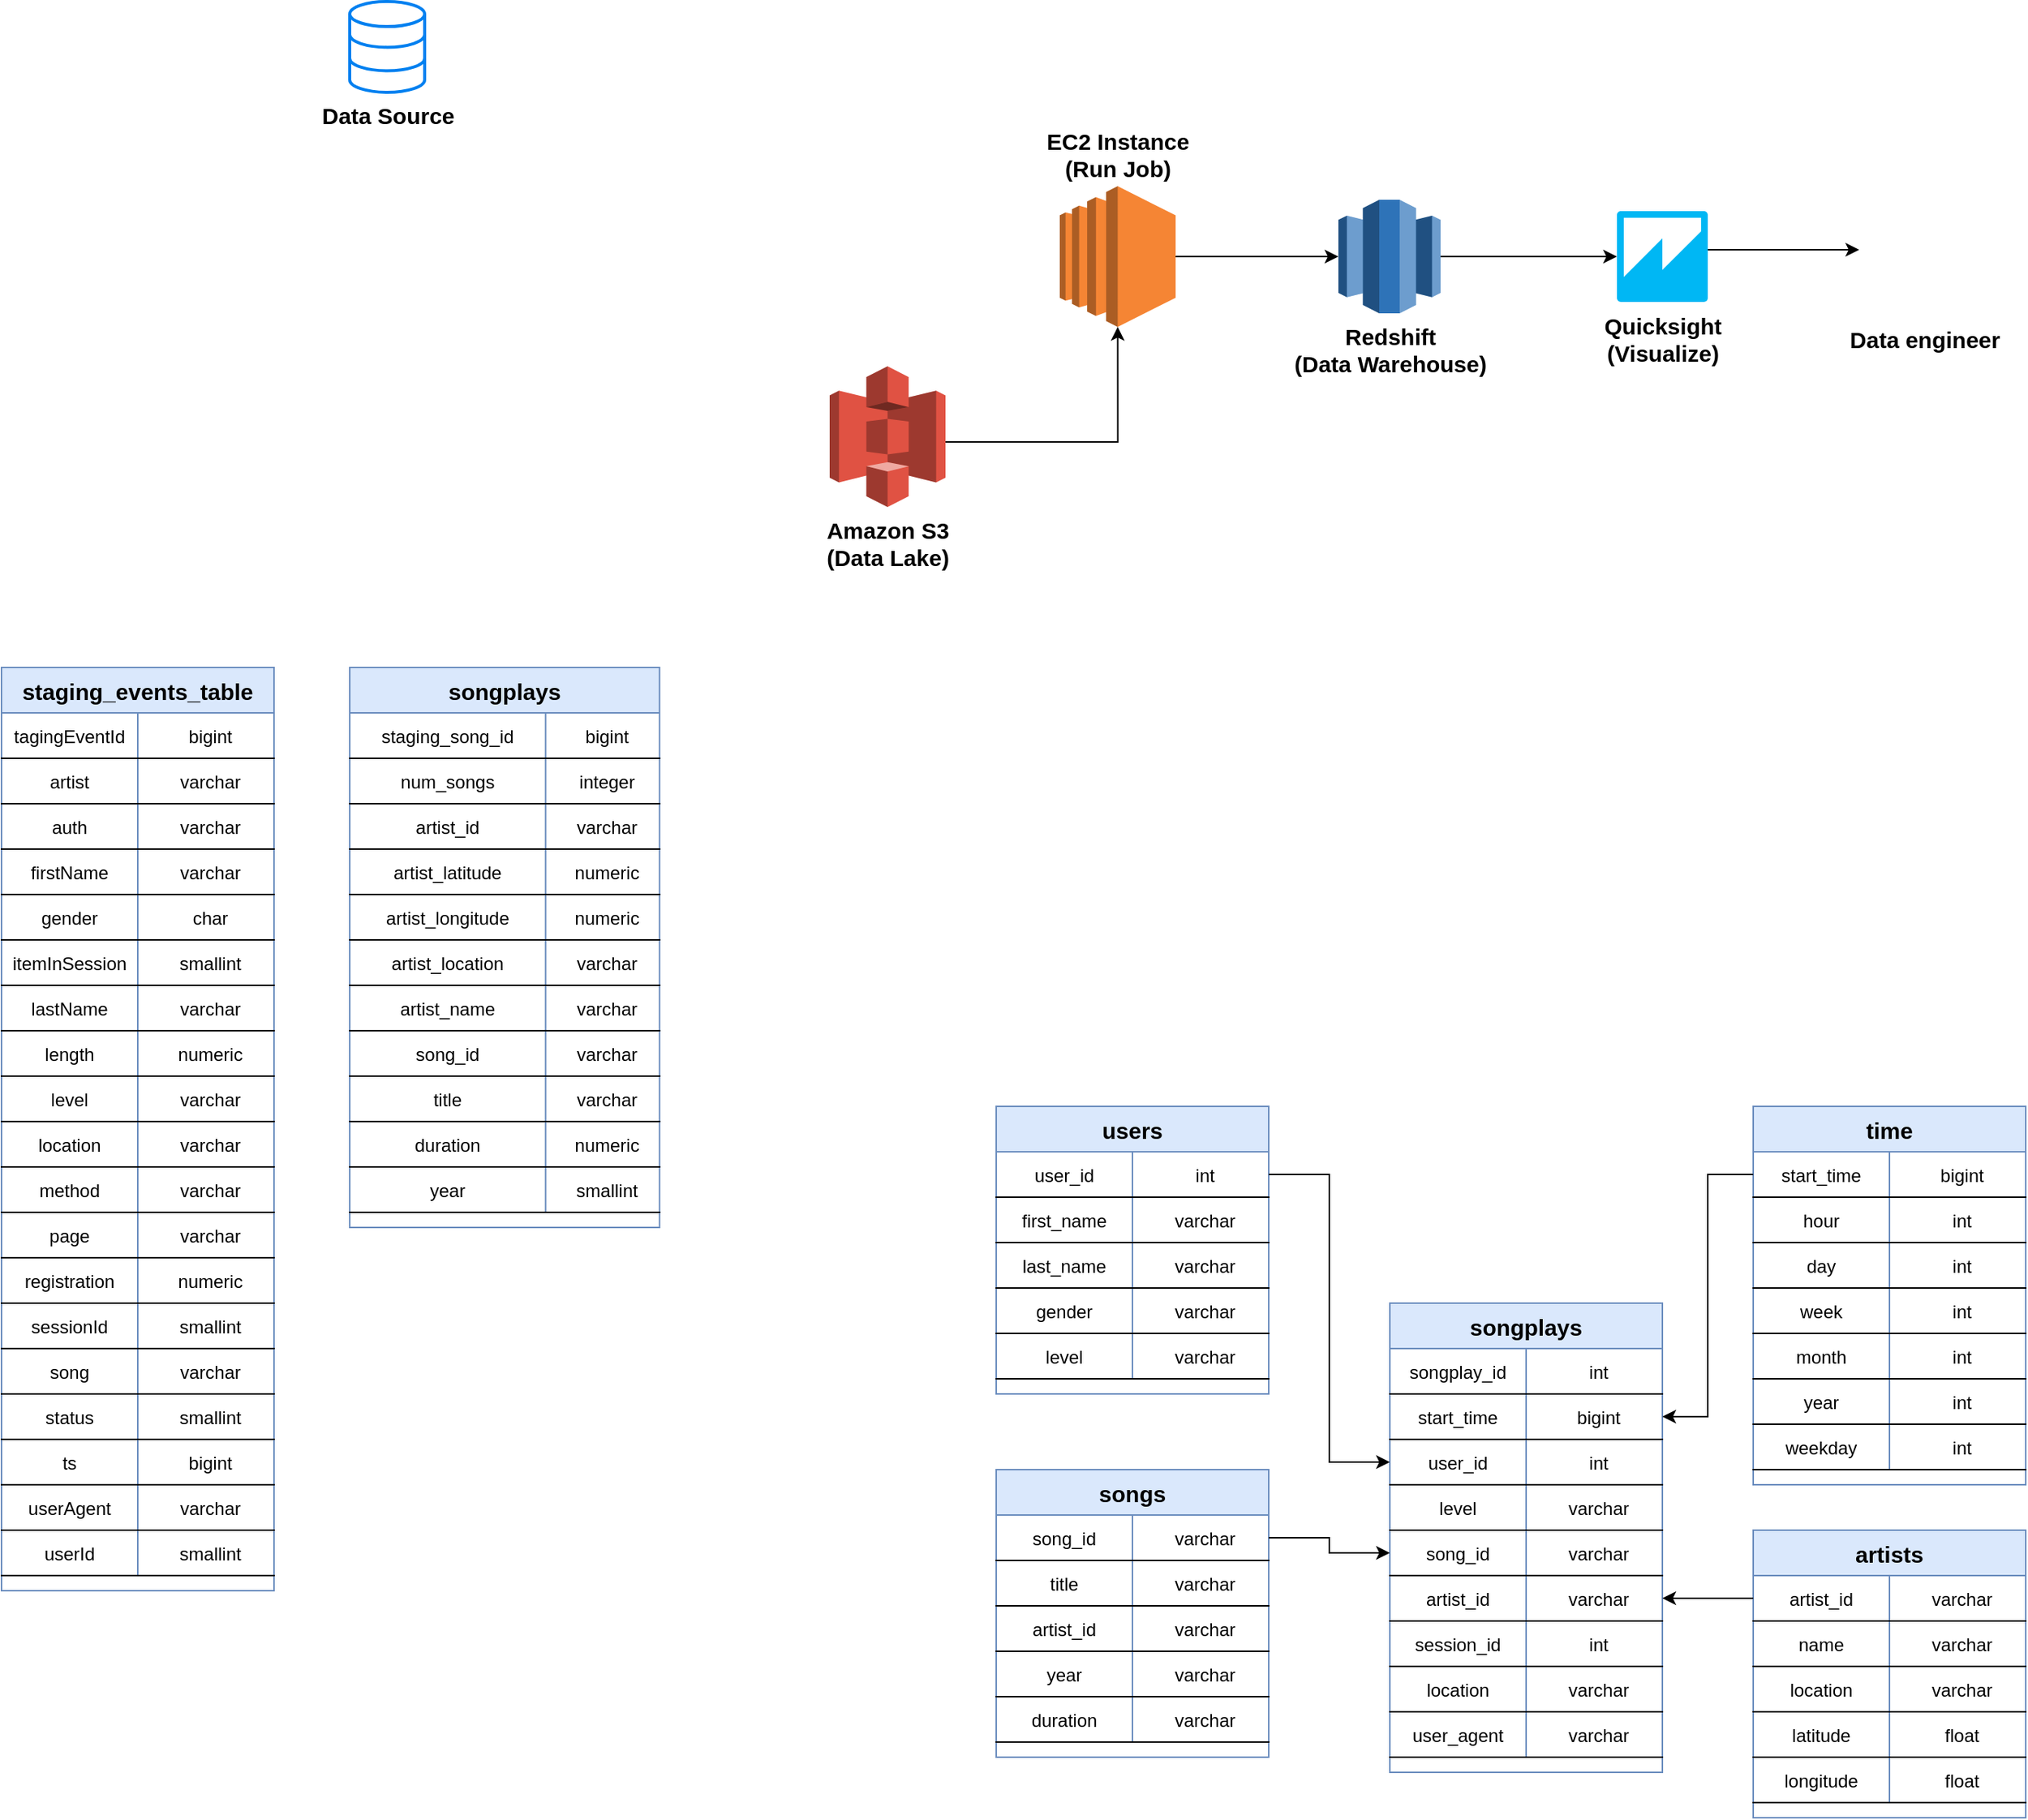 <mxfile version="14.9.6" type="github">
  <diagram id="uVAwzypqDCrce5hk9RU_" name="Page-1">
    <mxGraphModel dx="1695" dy="492" grid="0" gridSize="10" guides="1" tooltips="1" connect="1" arrows="1" fold="1" page="1" pageScale="1" pageWidth="827" pageHeight="1169" math="0" shadow="0">
      <root>
        <mxCell id="0" />
        <mxCell id="1" parent="0" />
        <mxCell id="9dCSC-uNkoXfZWFiJuiw-2" style="edgeStyle=orthogonalEdgeStyle;rounded=0;orthogonalLoop=1;jettySize=auto;html=1;entryX=0;entryY=0.5;entryDx=0;entryDy=0;entryPerimeter=0;" parent="1" source="CanO7BQFnEnzJzBoHXkz-2" target="9dCSC-uNkoXfZWFiJuiw-1" edge="1">
          <mxGeometry relative="1" as="geometry">
            <Array as="points">
              <mxPoint x="507" y="229" />
              <mxPoint x="507" y="229" />
            </Array>
          </mxGeometry>
        </mxCell>
        <mxCell id="CanO7BQFnEnzJzBoHXkz-2" value="&lt;font style=&quot;font-size: 15px&quot;&gt;&lt;b&gt;Redshift&lt;br&gt;(Data Warehouse)&lt;br&gt;&lt;/b&gt;&lt;/font&gt;" style="outlineConnect=0;dashed=0;verticalLabelPosition=bottom;verticalAlign=top;align=center;html=1;shape=mxgraph.aws3.redshift;fillColor=#2E73B8;gradientColor=none;" parent="1" vertex="1">
          <mxGeometry x="373" y="191" width="67.5" height="75" as="geometry" />
        </mxCell>
        <mxCell id="CanO7BQFnEnzJzBoHXkz-6" value="&lt;b&gt;&lt;font style=&quot;font-size: 15px&quot;&gt;Data Source&lt;/font&gt;&lt;/b&gt;" style="html=1;verticalLabelPosition=bottom;align=center;labelBackgroundColor=#ffffff;verticalAlign=top;strokeWidth=2;strokeColor=#0080F0;shadow=0;dashed=0;shape=mxgraph.ios7.icons.data;" parent="1" vertex="1">
          <mxGeometry x="-280" y="60" width="49.48" height="60" as="geometry" />
        </mxCell>
        <mxCell id="9dCSC-uNkoXfZWFiJuiw-18" style="edgeStyle=orthogonalEdgeStyle;rounded=0;orthogonalLoop=1;jettySize=auto;html=1;fontSize=15;" parent="1" source="9dCSC-uNkoXfZWFiJuiw-1" target="9dCSC-uNkoXfZWFiJuiw-17" edge="1">
          <mxGeometry relative="1" as="geometry">
            <Array as="points">
              <mxPoint x="647" y="224" />
              <mxPoint x="647" y="224" />
            </Array>
          </mxGeometry>
        </mxCell>
        <mxCell id="9dCSC-uNkoXfZWFiJuiw-1" value="&lt;font style=&quot;font-size: 15px&quot;&gt;&lt;b&gt;Quicksight&lt;br&gt;(Visualize)&lt;br&gt;&lt;/b&gt;&lt;/font&gt;" style="outlineConnect=0;dashed=0;verticalLabelPosition=bottom;verticalAlign=top;align=center;html=1;shape=mxgraph.aws3.quicksight;fillColor=#00B7F4;gradientColor=none;" parent="1" vertex="1">
          <mxGeometry x="557" y="198.5" width="60" height="60" as="geometry" />
        </mxCell>
        <mxCell id="9dCSC-uNkoXfZWFiJuiw-7" style="edgeStyle=orthogonalEdgeStyle;rounded=0;orthogonalLoop=1;jettySize=auto;html=1;entryX=0.5;entryY=1;entryDx=0;entryDy=0;entryPerimeter=0;" parent="1" source="9dCSC-uNkoXfZWFiJuiw-12" target="rAhyxBCZqAjMVrJrdg08-1" edge="1">
          <mxGeometry relative="1" as="geometry">
            <mxPoint x="147" y="351" as="sourcePoint" />
            <Array as="points">
              <mxPoint x="227" y="351" />
            </Array>
            <mxPoint x="226" y="267.5" as="targetPoint" />
          </mxGeometry>
        </mxCell>
        <mxCell id="9dCSC-uNkoXfZWFiJuiw-12" value="&lt;font style=&quot;font-size: 15px&quot;&gt;&lt;b&gt;Amazon S3&lt;br&gt;(Data Lake)&lt;br&gt;&lt;/b&gt;&lt;/font&gt;" style="outlineConnect=0;dashed=0;verticalLabelPosition=bottom;verticalAlign=top;align=center;html=1;shape=mxgraph.aws3.s3;fillColor=#E05243;gradientColor=none;" parent="1" vertex="1">
          <mxGeometry x="37" y="301" width="76.5" height="93" as="geometry" />
        </mxCell>
        <mxCell id="9dCSC-uNkoXfZWFiJuiw-17" value="Data engineer" style="shape=image;html=1;verticalAlign=top;verticalLabelPosition=bottom;labelBackgroundColor=#ffffff;imageAspect=0;aspect=fixed;image=https://cdn2.iconfinder.com/data/icons/essential-web-1-1/50/group-customers-team-contacts-family-128.png;fontSize=15;fontStyle=1" parent="1" vertex="1">
          <mxGeometry x="717" y="181" width="86.5" height="86.5" as="geometry" />
        </mxCell>
        <mxCell id="6aO2fSTvK_ncb3qxgh-z-35" value="users" style="shape=table;startSize=30;container=1;collapsible=1;childLayout=tableLayout;fixedRows=1;rowLines=0;fontStyle=1;align=center;resizeLast=1;fontSize=15;fillColor=#dae8fc;strokeColor=#6c8ebf;" parent="1" vertex="1">
          <mxGeometry x="147" y="790" width="180" height="190" as="geometry">
            <mxRectangle x="330" y="460" width="70" height="30" as="alternateBounds" />
          </mxGeometry>
        </mxCell>
        <mxCell id="6aO2fSTvK_ncb3qxgh-z-57" style="shape=partialRectangle;collapsible=0;dropTarget=0;pointerEvents=0;fillColor=none;top=0;left=0;bottom=1;right=0;points=[[0,0.5],[1,0.5]];portConstraint=eastwest;" parent="6aO2fSTvK_ncb3qxgh-z-35" vertex="1">
          <mxGeometry y="30" width="180" height="30" as="geometry" />
        </mxCell>
        <mxCell id="6aO2fSTvK_ncb3qxgh-z-58" value="user_id" style="shape=partialRectangle;connectable=0;fillColor=none;top=0;left=0;bottom=0;right=0;fontStyle=0;overflow=hidden;" parent="6aO2fSTvK_ncb3qxgh-z-57" vertex="1">
          <mxGeometry width="90" height="30" as="geometry" />
        </mxCell>
        <mxCell id="6aO2fSTvK_ncb3qxgh-z-59" value="int" style="shape=partialRectangle;connectable=0;fillColor=none;top=0;left=0;bottom=0;right=0;align=center;spacingLeft=6;fontStyle=0;overflow=hidden;" parent="6aO2fSTvK_ncb3qxgh-z-57" vertex="1">
          <mxGeometry x="90" width="90" height="30" as="geometry" />
        </mxCell>
        <mxCell id="6aO2fSTvK_ncb3qxgh-z-54" style="shape=partialRectangle;collapsible=0;dropTarget=0;pointerEvents=0;fillColor=none;top=0;left=0;bottom=1;right=0;points=[[0,0.5],[1,0.5]];portConstraint=eastwest;" parent="6aO2fSTvK_ncb3qxgh-z-35" vertex="1">
          <mxGeometry y="60" width="180" height="30" as="geometry" />
        </mxCell>
        <mxCell id="6aO2fSTvK_ncb3qxgh-z-55" value="first_name" style="shape=partialRectangle;connectable=0;fillColor=none;top=0;left=0;bottom=0;right=0;fontStyle=0;overflow=hidden;" parent="6aO2fSTvK_ncb3qxgh-z-54" vertex="1">
          <mxGeometry width="90" height="30" as="geometry" />
        </mxCell>
        <mxCell id="6aO2fSTvK_ncb3qxgh-z-56" value="varchar" style="shape=partialRectangle;connectable=0;fillColor=none;top=0;left=0;bottom=0;right=0;align=center;spacingLeft=6;fontStyle=0;overflow=hidden;" parent="6aO2fSTvK_ncb3qxgh-z-54" vertex="1">
          <mxGeometry x="90" width="90" height="30" as="geometry" />
        </mxCell>
        <mxCell id="6aO2fSTvK_ncb3qxgh-z-51" style="shape=partialRectangle;collapsible=0;dropTarget=0;pointerEvents=0;fillColor=none;top=0;left=0;bottom=1;right=0;points=[[0,0.5],[1,0.5]];portConstraint=eastwest;" parent="6aO2fSTvK_ncb3qxgh-z-35" vertex="1">
          <mxGeometry y="90" width="180" height="30" as="geometry" />
        </mxCell>
        <mxCell id="6aO2fSTvK_ncb3qxgh-z-52" value="last_name" style="shape=partialRectangle;connectable=0;fillColor=none;top=0;left=0;bottom=0;right=0;fontStyle=0;overflow=hidden;" parent="6aO2fSTvK_ncb3qxgh-z-51" vertex="1">
          <mxGeometry width="90" height="30" as="geometry" />
        </mxCell>
        <mxCell id="6aO2fSTvK_ncb3qxgh-z-53" value="varchar" style="shape=partialRectangle;connectable=0;fillColor=none;top=0;left=0;bottom=0;right=0;align=center;spacingLeft=6;fontStyle=0;overflow=hidden;" parent="6aO2fSTvK_ncb3qxgh-z-51" vertex="1">
          <mxGeometry x="90" width="90" height="30" as="geometry" />
        </mxCell>
        <mxCell id="6aO2fSTvK_ncb3qxgh-z-48" style="shape=partialRectangle;collapsible=0;dropTarget=0;pointerEvents=0;fillColor=none;top=0;left=0;bottom=1;right=0;points=[[0,0.5],[1,0.5]];portConstraint=eastwest;" parent="6aO2fSTvK_ncb3qxgh-z-35" vertex="1">
          <mxGeometry y="120" width="180" height="30" as="geometry" />
        </mxCell>
        <mxCell id="6aO2fSTvK_ncb3qxgh-z-49" value="gender" style="shape=partialRectangle;connectable=0;fillColor=none;top=0;left=0;bottom=0;right=0;fontStyle=0;overflow=hidden;" parent="6aO2fSTvK_ncb3qxgh-z-48" vertex="1">
          <mxGeometry width="90" height="30" as="geometry" />
        </mxCell>
        <mxCell id="6aO2fSTvK_ncb3qxgh-z-50" value="varchar" style="shape=partialRectangle;connectable=0;fillColor=none;top=0;left=0;bottom=0;right=0;align=center;spacingLeft=6;fontStyle=0;overflow=hidden;" parent="6aO2fSTvK_ncb3qxgh-z-48" vertex="1">
          <mxGeometry x="90" width="90" height="30" as="geometry" />
        </mxCell>
        <mxCell id="6aO2fSTvK_ncb3qxgh-z-36" value="" style="shape=partialRectangle;collapsible=0;dropTarget=0;pointerEvents=0;fillColor=none;top=0;left=0;bottom=1;right=0;points=[[0,0.5],[1,0.5]];portConstraint=eastwest;" parent="6aO2fSTvK_ncb3qxgh-z-35" vertex="1">
          <mxGeometry y="150" width="180" height="30" as="geometry" />
        </mxCell>
        <mxCell id="6aO2fSTvK_ncb3qxgh-z-37" value="level" style="shape=partialRectangle;connectable=0;fillColor=none;top=0;left=0;bottom=0;right=0;fontStyle=0;overflow=hidden;" parent="6aO2fSTvK_ncb3qxgh-z-36" vertex="1">
          <mxGeometry width="90" height="30" as="geometry" />
        </mxCell>
        <mxCell id="6aO2fSTvK_ncb3qxgh-z-38" value="varchar" style="shape=partialRectangle;connectable=0;fillColor=none;top=0;left=0;bottom=0;right=0;align=center;spacingLeft=6;fontStyle=0;overflow=hidden;" parent="6aO2fSTvK_ncb3qxgh-z-36" vertex="1">
          <mxGeometry x="90" width="90" height="30" as="geometry" />
        </mxCell>
        <mxCell id="6aO2fSTvK_ncb3qxgh-z-60" value="songs" style="shape=table;startSize=30;container=1;collapsible=1;childLayout=tableLayout;fixedRows=1;rowLines=0;fontStyle=1;align=center;resizeLast=1;fontSize=15;fillColor=#dae8fc;strokeColor=#6c8ebf;" parent="1" vertex="1">
          <mxGeometry x="147" y="1030" width="180" height="190" as="geometry">
            <mxRectangle x="330" y="460" width="70" height="30" as="alternateBounds" />
          </mxGeometry>
        </mxCell>
        <mxCell id="6aO2fSTvK_ncb3qxgh-z-61" style="shape=partialRectangle;collapsible=0;dropTarget=0;pointerEvents=0;fillColor=none;top=0;left=0;bottom=1;right=0;points=[[0,0.5],[1,0.5]];portConstraint=eastwest;" parent="6aO2fSTvK_ncb3qxgh-z-60" vertex="1">
          <mxGeometry y="30" width="180" height="30" as="geometry" />
        </mxCell>
        <mxCell id="6aO2fSTvK_ncb3qxgh-z-62" value="song_id" style="shape=partialRectangle;connectable=0;fillColor=none;top=0;left=0;bottom=0;right=0;fontStyle=0;overflow=hidden;" parent="6aO2fSTvK_ncb3qxgh-z-61" vertex="1">
          <mxGeometry width="90" height="30" as="geometry" />
        </mxCell>
        <mxCell id="6aO2fSTvK_ncb3qxgh-z-63" value="varchar" style="shape=partialRectangle;connectable=0;fillColor=none;top=0;left=0;bottom=0;right=0;align=center;spacingLeft=6;fontStyle=0;overflow=hidden;" parent="6aO2fSTvK_ncb3qxgh-z-61" vertex="1">
          <mxGeometry x="90" width="90" height="30" as="geometry" />
        </mxCell>
        <mxCell id="6aO2fSTvK_ncb3qxgh-z-64" style="shape=partialRectangle;collapsible=0;dropTarget=0;pointerEvents=0;fillColor=none;top=0;left=0;bottom=1;right=0;points=[[0,0.5],[1,0.5]];portConstraint=eastwest;" parent="6aO2fSTvK_ncb3qxgh-z-60" vertex="1">
          <mxGeometry y="60" width="180" height="30" as="geometry" />
        </mxCell>
        <mxCell id="6aO2fSTvK_ncb3qxgh-z-65" value="title" style="shape=partialRectangle;connectable=0;fillColor=none;top=0;left=0;bottom=0;right=0;fontStyle=0;overflow=hidden;" parent="6aO2fSTvK_ncb3qxgh-z-64" vertex="1">
          <mxGeometry width="90" height="30" as="geometry" />
        </mxCell>
        <mxCell id="6aO2fSTvK_ncb3qxgh-z-66" value="varchar" style="shape=partialRectangle;connectable=0;fillColor=none;top=0;left=0;bottom=0;right=0;align=center;spacingLeft=6;fontStyle=0;overflow=hidden;" parent="6aO2fSTvK_ncb3qxgh-z-64" vertex="1">
          <mxGeometry x="90" width="90" height="30" as="geometry" />
        </mxCell>
        <mxCell id="6aO2fSTvK_ncb3qxgh-z-67" style="shape=partialRectangle;collapsible=0;dropTarget=0;pointerEvents=0;fillColor=none;top=0;left=0;bottom=1;right=0;points=[[0,0.5],[1,0.5]];portConstraint=eastwest;" parent="6aO2fSTvK_ncb3qxgh-z-60" vertex="1">
          <mxGeometry y="90" width="180" height="30" as="geometry" />
        </mxCell>
        <mxCell id="6aO2fSTvK_ncb3qxgh-z-68" value="artist_id" style="shape=partialRectangle;connectable=0;fillColor=none;top=0;left=0;bottom=0;right=0;fontStyle=0;overflow=hidden;" parent="6aO2fSTvK_ncb3qxgh-z-67" vertex="1">
          <mxGeometry width="90" height="30" as="geometry" />
        </mxCell>
        <mxCell id="6aO2fSTvK_ncb3qxgh-z-69" value="varchar" style="shape=partialRectangle;connectable=0;fillColor=none;top=0;left=0;bottom=0;right=0;align=center;spacingLeft=6;fontStyle=0;overflow=hidden;" parent="6aO2fSTvK_ncb3qxgh-z-67" vertex="1">
          <mxGeometry x="90" width="90" height="30" as="geometry" />
        </mxCell>
        <mxCell id="6aO2fSTvK_ncb3qxgh-z-70" style="shape=partialRectangle;collapsible=0;dropTarget=0;pointerEvents=0;fillColor=none;top=0;left=0;bottom=1;right=0;points=[[0,0.5],[1,0.5]];portConstraint=eastwest;" parent="6aO2fSTvK_ncb3qxgh-z-60" vertex="1">
          <mxGeometry y="120" width="180" height="30" as="geometry" />
        </mxCell>
        <mxCell id="6aO2fSTvK_ncb3qxgh-z-71" value="year" style="shape=partialRectangle;connectable=0;fillColor=none;top=0;left=0;bottom=0;right=0;fontStyle=0;overflow=hidden;" parent="6aO2fSTvK_ncb3qxgh-z-70" vertex="1">
          <mxGeometry width="90" height="30" as="geometry" />
        </mxCell>
        <mxCell id="6aO2fSTvK_ncb3qxgh-z-72" value="varchar" style="shape=partialRectangle;connectable=0;fillColor=none;top=0;left=0;bottom=0;right=0;align=center;spacingLeft=6;fontStyle=0;overflow=hidden;" parent="6aO2fSTvK_ncb3qxgh-z-70" vertex="1">
          <mxGeometry x="90" width="90" height="30" as="geometry" />
        </mxCell>
        <mxCell id="6aO2fSTvK_ncb3qxgh-z-73" value="" style="shape=partialRectangle;collapsible=0;dropTarget=0;pointerEvents=0;fillColor=none;top=0;left=0;bottom=1;right=0;points=[[0,0.5],[1,0.5]];portConstraint=eastwest;" parent="6aO2fSTvK_ncb3qxgh-z-60" vertex="1">
          <mxGeometry y="150" width="180" height="30" as="geometry" />
        </mxCell>
        <mxCell id="6aO2fSTvK_ncb3qxgh-z-74" value="duration" style="shape=partialRectangle;connectable=0;fillColor=none;top=0;left=0;bottom=0;right=0;fontStyle=0;overflow=hidden;" parent="6aO2fSTvK_ncb3qxgh-z-73" vertex="1">
          <mxGeometry width="90" height="30" as="geometry" />
        </mxCell>
        <mxCell id="6aO2fSTvK_ncb3qxgh-z-75" value="varchar" style="shape=partialRectangle;connectable=0;fillColor=none;top=0;left=0;bottom=0;right=0;align=center;spacingLeft=6;fontStyle=0;overflow=hidden;" parent="6aO2fSTvK_ncb3qxgh-z-73" vertex="1">
          <mxGeometry x="90" width="90" height="30" as="geometry" />
        </mxCell>
        <mxCell id="6aO2fSTvK_ncb3qxgh-z-76" value="time" style="shape=table;startSize=30;container=1;collapsible=1;childLayout=tableLayout;fixedRows=1;rowLines=0;fontStyle=1;align=center;resizeLast=1;fontSize=15;fillColor=#dae8fc;strokeColor=#6c8ebf;" parent="1" vertex="1">
          <mxGeometry x="647" y="790" width="180" height="250" as="geometry">
            <mxRectangle x="330" y="460" width="70" height="30" as="alternateBounds" />
          </mxGeometry>
        </mxCell>
        <mxCell id="6aO2fSTvK_ncb3qxgh-z-77" style="shape=partialRectangle;collapsible=0;dropTarget=0;pointerEvents=0;fillColor=none;top=0;left=0;bottom=1;right=0;points=[[0,0.5],[1,0.5]];portConstraint=eastwest;" parent="6aO2fSTvK_ncb3qxgh-z-76" vertex="1">
          <mxGeometry y="30" width="180" height="30" as="geometry" />
        </mxCell>
        <mxCell id="6aO2fSTvK_ncb3qxgh-z-78" value="start_time" style="shape=partialRectangle;connectable=0;fillColor=none;top=0;left=0;bottom=0;right=0;fontStyle=0;overflow=hidden;" parent="6aO2fSTvK_ncb3qxgh-z-77" vertex="1">
          <mxGeometry width="90" height="30" as="geometry" />
        </mxCell>
        <mxCell id="6aO2fSTvK_ncb3qxgh-z-79" value="bigint" style="shape=partialRectangle;connectable=0;fillColor=none;top=0;left=0;bottom=0;right=0;align=center;spacingLeft=6;fontStyle=0;overflow=hidden;" parent="6aO2fSTvK_ncb3qxgh-z-77" vertex="1">
          <mxGeometry x="90" width="90" height="30" as="geometry" />
        </mxCell>
        <mxCell id="6aO2fSTvK_ncb3qxgh-z-80" style="shape=partialRectangle;collapsible=0;dropTarget=0;pointerEvents=0;fillColor=none;top=0;left=0;bottom=1;right=0;points=[[0,0.5],[1,0.5]];portConstraint=eastwest;" parent="6aO2fSTvK_ncb3qxgh-z-76" vertex="1">
          <mxGeometry y="60" width="180" height="30" as="geometry" />
        </mxCell>
        <mxCell id="6aO2fSTvK_ncb3qxgh-z-81" value="hour" style="shape=partialRectangle;connectable=0;fillColor=none;top=0;left=0;bottom=0;right=0;fontStyle=0;overflow=hidden;" parent="6aO2fSTvK_ncb3qxgh-z-80" vertex="1">
          <mxGeometry width="90" height="30" as="geometry" />
        </mxCell>
        <mxCell id="6aO2fSTvK_ncb3qxgh-z-82" value="int" style="shape=partialRectangle;connectable=0;fillColor=none;top=0;left=0;bottom=0;right=0;align=center;spacingLeft=6;fontStyle=0;overflow=hidden;" parent="6aO2fSTvK_ncb3qxgh-z-80" vertex="1">
          <mxGeometry x="90" width="90" height="30" as="geometry" />
        </mxCell>
        <mxCell id="6aO2fSTvK_ncb3qxgh-z-83" style="shape=partialRectangle;collapsible=0;dropTarget=0;pointerEvents=0;fillColor=none;top=0;left=0;bottom=1;right=0;points=[[0,0.5],[1,0.5]];portConstraint=eastwest;" parent="6aO2fSTvK_ncb3qxgh-z-76" vertex="1">
          <mxGeometry y="90" width="180" height="30" as="geometry" />
        </mxCell>
        <mxCell id="6aO2fSTvK_ncb3qxgh-z-84" value="day" style="shape=partialRectangle;connectable=0;fillColor=none;top=0;left=0;bottom=0;right=0;fontStyle=0;overflow=hidden;" parent="6aO2fSTvK_ncb3qxgh-z-83" vertex="1">
          <mxGeometry width="90" height="30" as="geometry" />
        </mxCell>
        <mxCell id="6aO2fSTvK_ncb3qxgh-z-85" value="int" style="shape=partialRectangle;connectable=0;fillColor=none;top=0;left=0;bottom=0;right=0;align=center;spacingLeft=6;fontStyle=0;overflow=hidden;" parent="6aO2fSTvK_ncb3qxgh-z-83" vertex="1">
          <mxGeometry x="90" width="90" height="30" as="geometry" />
        </mxCell>
        <mxCell id="6aO2fSTvK_ncb3qxgh-z-86" style="shape=partialRectangle;collapsible=0;dropTarget=0;pointerEvents=0;fillColor=none;top=0;left=0;bottom=1;right=0;points=[[0,0.5],[1,0.5]];portConstraint=eastwest;" parent="6aO2fSTvK_ncb3qxgh-z-76" vertex="1">
          <mxGeometry y="120" width="180" height="30" as="geometry" />
        </mxCell>
        <mxCell id="6aO2fSTvK_ncb3qxgh-z-87" value="week" style="shape=partialRectangle;connectable=0;fillColor=none;top=0;left=0;bottom=0;right=0;fontStyle=0;overflow=hidden;" parent="6aO2fSTvK_ncb3qxgh-z-86" vertex="1">
          <mxGeometry width="90" height="30" as="geometry" />
        </mxCell>
        <mxCell id="6aO2fSTvK_ncb3qxgh-z-88" value="int" style="shape=partialRectangle;connectable=0;fillColor=none;top=0;left=0;bottom=0;right=0;align=center;spacingLeft=6;fontStyle=0;overflow=hidden;" parent="6aO2fSTvK_ncb3qxgh-z-86" vertex="1">
          <mxGeometry x="90" width="90" height="30" as="geometry" />
        </mxCell>
        <mxCell id="6aO2fSTvK_ncb3qxgh-z-89" value="" style="shape=partialRectangle;collapsible=0;dropTarget=0;pointerEvents=0;fillColor=none;top=0;left=0;bottom=1;right=0;points=[[0,0.5],[1,0.5]];portConstraint=eastwest;" parent="6aO2fSTvK_ncb3qxgh-z-76" vertex="1">
          <mxGeometry y="150" width="180" height="30" as="geometry" />
        </mxCell>
        <mxCell id="6aO2fSTvK_ncb3qxgh-z-90" value="month" style="shape=partialRectangle;connectable=0;fillColor=none;top=0;left=0;bottom=0;right=0;fontStyle=0;overflow=hidden;" parent="6aO2fSTvK_ncb3qxgh-z-89" vertex="1">
          <mxGeometry width="90" height="30" as="geometry" />
        </mxCell>
        <mxCell id="6aO2fSTvK_ncb3qxgh-z-91" value="int" style="shape=partialRectangle;connectable=0;fillColor=none;top=0;left=0;bottom=0;right=0;align=center;spacingLeft=6;fontStyle=0;overflow=hidden;" parent="6aO2fSTvK_ncb3qxgh-z-89" vertex="1">
          <mxGeometry x="90" width="90" height="30" as="geometry" />
        </mxCell>
        <mxCell id="6aO2fSTvK_ncb3qxgh-z-92" style="shape=partialRectangle;collapsible=0;dropTarget=0;pointerEvents=0;fillColor=none;top=0;left=0;bottom=1;right=0;points=[[0,0.5],[1,0.5]];portConstraint=eastwest;" parent="6aO2fSTvK_ncb3qxgh-z-76" vertex="1">
          <mxGeometry y="180" width="180" height="30" as="geometry" />
        </mxCell>
        <mxCell id="6aO2fSTvK_ncb3qxgh-z-93" value="year" style="shape=partialRectangle;connectable=0;fillColor=none;top=0;left=0;bottom=0;right=0;fontStyle=0;overflow=hidden;" parent="6aO2fSTvK_ncb3qxgh-z-92" vertex="1">
          <mxGeometry width="90" height="30" as="geometry" />
        </mxCell>
        <mxCell id="6aO2fSTvK_ncb3qxgh-z-94" value="int" style="shape=partialRectangle;connectable=0;fillColor=none;top=0;left=0;bottom=0;right=0;align=center;spacingLeft=6;fontStyle=0;overflow=hidden;" parent="6aO2fSTvK_ncb3qxgh-z-92" vertex="1">
          <mxGeometry x="90" width="90" height="30" as="geometry" />
        </mxCell>
        <mxCell id="6aO2fSTvK_ncb3qxgh-z-95" style="shape=partialRectangle;collapsible=0;dropTarget=0;pointerEvents=0;fillColor=none;top=0;left=0;bottom=1;right=0;points=[[0,0.5],[1,0.5]];portConstraint=eastwest;" parent="6aO2fSTvK_ncb3qxgh-z-76" vertex="1">
          <mxGeometry y="210" width="180" height="30" as="geometry" />
        </mxCell>
        <mxCell id="6aO2fSTvK_ncb3qxgh-z-96" value="weekday" style="shape=partialRectangle;connectable=0;fillColor=none;top=0;left=0;bottom=0;right=0;fontStyle=0;overflow=hidden;" parent="6aO2fSTvK_ncb3qxgh-z-95" vertex="1">
          <mxGeometry width="90" height="30" as="geometry" />
        </mxCell>
        <mxCell id="6aO2fSTvK_ncb3qxgh-z-97" value="int" style="shape=partialRectangle;connectable=0;fillColor=none;top=0;left=0;bottom=0;right=0;align=center;spacingLeft=6;fontStyle=0;overflow=hidden;" parent="6aO2fSTvK_ncb3qxgh-z-95" vertex="1">
          <mxGeometry x="90" width="90" height="30" as="geometry" />
        </mxCell>
        <mxCell id="6aO2fSTvK_ncb3qxgh-z-98" value="artists" style="shape=table;startSize=30;container=1;collapsible=1;childLayout=tableLayout;fixedRows=1;rowLines=0;fontStyle=1;align=center;resizeLast=1;fontSize=15;fillColor=#dae8fc;strokeColor=#6c8ebf;" parent="1" vertex="1">
          <mxGeometry x="647" y="1070" width="180" height="190" as="geometry">
            <mxRectangle x="330" y="460" width="70" height="30" as="alternateBounds" />
          </mxGeometry>
        </mxCell>
        <mxCell id="6aO2fSTvK_ncb3qxgh-z-99" style="shape=partialRectangle;collapsible=0;dropTarget=0;pointerEvents=0;fillColor=none;top=0;left=0;bottom=1;right=0;points=[[0,0.5],[1,0.5]];portConstraint=eastwest;" parent="6aO2fSTvK_ncb3qxgh-z-98" vertex="1">
          <mxGeometry y="30" width="180" height="30" as="geometry" />
        </mxCell>
        <mxCell id="6aO2fSTvK_ncb3qxgh-z-100" value="artist_id" style="shape=partialRectangle;connectable=0;fillColor=none;top=0;left=0;bottom=0;right=0;fontStyle=0;overflow=hidden;" parent="6aO2fSTvK_ncb3qxgh-z-99" vertex="1">
          <mxGeometry width="90" height="30" as="geometry" />
        </mxCell>
        <mxCell id="6aO2fSTvK_ncb3qxgh-z-101" value="varchar" style="shape=partialRectangle;connectable=0;fillColor=none;top=0;left=0;bottom=0;right=0;align=center;spacingLeft=6;fontStyle=0;overflow=hidden;" parent="6aO2fSTvK_ncb3qxgh-z-99" vertex="1">
          <mxGeometry x="90" width="90" height="30" as="geometry" />
        </mxCell>
        <mxCell id="6aO2fSTvK_ncb3qxgh-z-102" style="shape=partialRectangle;collapsible=0;dropTarget=0;pointerEvents=0;fillColor=none;top=0;left=0;bottom=1;right=0;points=[[0,0.5],[1,0.5]];portConstraint=eastwest;" parent="6aO2fSTvK_ncb3qxgh-z-98" vertex="1">
          <mxGeometry y="60" width="180" height="30" as="geometry" />
        </mxCell>
        <mxCell id="6aO2fSTvK_ncb3qxgh-z-103" value="name" style="shape=partialRectangle;connectable=0;fillColor=none;top=0;left=0;bottom=0;right=0;fontStyle=0;overflow=hidden;" parent="6aO2fSTvK_ncb3qxgh-z-102" vertex="1">
          <mxGeometry width="90" height="30" as="geometry" />
        </mxCell>
        <mxCell id="6aO2fSTvK_ncb3qxgh-z-104" value="varchar" style="shape=partialRectangle;connectable=0;fillColor=none;top=0;left=0;bottom=0;right=0;align=center;spacingLeft=6;fontStyle=0;overflow=hidden;" parent="6aO2fSTvK_ncb3qxgh-z-102" vertex="1">
          <mxGeometry x="90" width="90" height="30" as="geometry" />
        </mxCell>
        <mxCell id="6aO2fSTvK_ncb3qxgh-z-105" style="shape=partialRectangle;collapsible=0;dropTarget=0;pointerEvents=0;fillColor=none;top=0;left=0;bottom=1;right=0;points=[[0,0.5],[1,0.5]];portConstraint=eastwest;" parent="6aO2fSTvK_ncb3qxgh-z-98" vertex="1">
          <mxGeometry y="90" width="180" height="30" as="geometry" />
        </mxCell>
        <mxCell id="6aO2fSTvK_ncb3qxgh-z-106" value="location" style="shape=partialRectangle;connectable=0;fillColor=none;top=0;left=0;bottom=0;right=0;fontStyle=0;overflow=hidden;" parent="6aO2fSTvK_ncb3qxgh-z-105" vertex="1">
          <mxGeometry width="90" height="30" as="geometry" />
        </mxCell>
        <mxCell id="6aO2fSTvK_ncb3qxgh-z-107" value="varchar" style="shape=partialRectangle;connectable=0;fillColor=none;top=0;left=0;bottom=0;right=0;align=center;spacingLeft=6;fontStyle=0;overflow=hidden;" parent="6aO2fSTvK_ncb3qxgh-z-105" vertex="1">
          <mxGeometry x="90" width="90" height="30" as="geometry" />
        </mxCell>
        <mxCell id="6aO2fSTvK_ncb3qxgh-z-108" style="shape=partialRectangle;collapsible=0;dropTarget=0;pointerEvents=0;fillColor=none;top=0;left=0;bottom=1;right=0;points=[[0,0.5],[1,0.5]];portConstraint=eastwest;" parent="6aO2fSTvK_ncb3qxgh-z-98" vertex="1">
          <mxGeometry y="120" width="180" height="30" as="geometry" />
        </mxCell>
        <mxCell id="6aO2fSTvK_ncb3qxgh-z-109" value="latitude" style="shape=partialRectangle;connectable=0;fillColor=none;top=0;left=0;bottom=0;right=0;fontStyle=0;overflow=hidden;" parent="6aO2fSTvK_ncb3qxgh-z-108" vertex="1">
          <mxGeometry width="90" height="30" as="geometry" />
        </mxCell>
        <mxCell id="6aO2fSTvK_ncb3qxgh-z-110" value="float" style="shape=partialRectangle;connectable=0;fillColor=none;top=0;left=0;bottom=0;right=0;align=center;spacingLeft=6;fontStyle=0;overflow=hidden;" parent="6aO2fSTvK_ncb3qxgh-z-108" vertex="1">
          <mxGeometry x="90" width="90" height="30" as="geometry" />
        </mxCell>
        <mxCell id="6aO2fSTvK_ncb3qxgh-z-111" value="" style="shape=partialRectangle;collapsible=0;dropTarget=0;pointerEvents=0;fillColor=none;top=0;left=0;bottom=1;right=0;points=[[0,0.5],[1,0.5]];portConstraint=eastwest;" parent="6aO2fSTvK_ncb3qxgh-z-98" vertex="1">
          <mxGeometry y="150" width="180" height="30" as="geometry" />
        </mxCell>
        <mxCell id="6aO2fSTvK_ncb3qxgh-z-112" value="longitude" style="shape=partialRectangle;connectable=0;fillColor=none;top=0;left=0;bottom=0;right=0;fontStyle=0;overflow=hidden;" parent="6aO2fSTvK_ncb3qxgh-z-111" vertex="1">
          <mxGeometry width="90" height="30" as="geometry" />
        </mxCell>
        <mxCell id="6aO2fSTvK_ncb3qxgh-z-113" value="float" style="shape=partialRectangle;connectable=0;fillColor=none;top=0;left=0;bottom=0;right=0;align=center;spacingLeft=6;fontStyle=0;overflow=hidden;" parent="6aO2fSTvK_ncb3qxgh-z-111" vertex="1">
          <mxGeometry x="90" width="90" height="30" as="geometry" />
        </mxCell>
        <mxCell id="6aO2fSTvK_ncb3qxgh-z-114" value="songplays" style="shape=table;startSize=30;container=1;collapsible=1;childLayout=tableLayout;fixedRows=1;rowLines=0;fontStyle=1;align=center;resizeLast=1;fontSize=15;fillColor=#dae8fc;strokeColor=#6c8ebf;" parent="1" vertex="1">
          <mxGeometry x="407" y="920" width="180" height="310" as="geometry">
            <mxRectangle x="330" y="460" width="70" height="30" as="alternateBounds" />
          </mxGeometry>
        </mxCell>
        <mxCell id="6aO2fSTvK_ncb3qxgh-z-115" style="shape=partialRectangle;collapsible=0;dropTarget=0;pointerEvents=0;fillColor=none;top=0;left=0;bottom=1;right=0;points=[[0,0.5],[1,0.5]];portConstraint=eastwest;" parent="6aO2fSTvK_ncb3qxgh-z-114" vertex="1">
          <mxGeometry y="30" width="180" height="30" as="geometry" />
        </mxCell>
        <mxCell id="6aO2fSTvK_ncb3qxgh-z-116" value="songplay_id" style="shape=partialRectangle;connectable=0;fillColor=none;top=0;left=0;bottom=0;right=0;fontStyle=0;overflow=hidden;" parent="6aO2fSTvK_ncb3qxgh-z-115" vertex="1">
          <mxGeometry width="90" height="30" as="geometry" />
        </mxCell>
        <mxCell id="6aO2fSTvK_ncb3qxgh-z-117" value="int" style="shape=partialRectangle;connectable=0;fillColor=none;top=0;left=0;bottom=0;right=0;align=center;spacingLeft=6;fontStyle=0;overflow=hidden;" parent="6aO2fSTvK_ncb3qxgh-z-115" vertex="1">
          <mxGeometry x="90" width="90" height="30" as="geometry" />
        </mxCell>
        <mxCell id="6aO2fSTvK_ncb3qxgh-z-118" style="shape=partialRectangle;collapsible=0;dropTarget=0;pointerEvents=0;fillColor=none;top=0;left=0;bottom=1;right=0;points=[[0,0.5],[1,0.5]];portConstraint=eastwest;" parent="6aO2fSTvK_ncb3qxgh-z-114" vertex="1">
          <mxGeometry y="60" width="180" height="30" as="geometry" />
        </mxCell>
        <mxCell id="6aO2fSTvK_ncb3qxgh-z-119" value="start_time" style="shape=partialRectangle;connectable=0;fillColor=none;top=0;left=0;bottom=0;right=0;fontStyle=0;overflow=hidden;" parent="6aO2fSTvK_ncb3qxgh-z-118" vertex="1">
          <mxGeometry width="90" height="30" as="geometry" />
        </mxCell>
        <mxCell id="6aO2fSTvK_ncb3qxgh-z-120" value="bigint" style="shape=partialRectangle;connectable=0;fillColor=none;top=0;left=0;bottom=0;right=0;align=center;spacingLeft=6;fontStyle=0;overflow=hidden;" parent="6aO2fSTvK_ncb3qxgh-z-118" vertex="1">
          <mxGeometry x="90" width="90" height="30" as="geometry" />
        </mxCell>
        <mxCell id="6aO2fSTvK_ncb3qxgh-z-121" style="shape=partialRectangle;collapsible=0;dropTarget=0;pointerEvents=0;fillColor=none;top=0;left=0;bottom=1;right=0;points=[[0,0.5],[1,0.5]];portConstraint=eastwest;" parent="6aO2fSTvK_ncb3qxgh-z-114" vertex="1">
          <mxGeometry y="90" width="180" height="30" as="geometry" />
        </mxCell>
        <mxCell id="6aO2fSTvK_ncb3qxgh-z-122" value="user_id" style="shape=partialRectangle;connectable=0;fillColor=none;top=0;left=0;bottom=0;right=0;fontStyle=0;overflow=hidden;" parent="6aO2fSTvK_ncb3qxgh-z-121" vertex="1">
          <mxGeometry width="90" height="30" as="geometry" />
        </mxCell>
        <mxCell id="6aO2fSTvK_ncb3qxgh-z-123" value="int" style="shape=partialRectangle;connectable=0;fillColor=none;top=0;left=0;bottom=0;right=0;align=center;spacingLeft=6;fontStyle=0;overflow=hidden;" parent="6aO2fSTvK_ncb3qxgh-z-121" vertex="1">
          <mxGeometry x="90" width="90" height="30" as="geometry" />
        </mxCell>
        <mxCell id="6aO2fSTvK_ncb3qxgh-z-124" style="shape=partialRectangle;collapsible=0;dropTarget=0;pointerEvents=0;fillColor=none;top=0;left=0;bottom=1;right=0;points=[[0,0.5],[1,0.5]];portConstraint=eastwest;" parent="6aO2fSTvK_ncb3qxgh-z-114" vertex="1">
          <mxGeometry y="120" width="180" height="30" as="geometry" />
        </mxCell>
        <mxCell id="6aO2fSTvK_ncb3qxgh-z-125" value="level" style="shape=partialRectangle;connectable=0;fillColor=none;top=0;left=0;bottom=0;right=0;fontStyle=0;overflow=hidden;" parent="6aO2fSTvK_ncb3qxgh-z-124" vertex="1">
          <mxGeometry width="90" height="30" as="geometry" />
        </mxCell>
        <mxCell id="6aO2fSTvK_ncb3qxgh-z-126" value="varchar" style="shape=partialRectangle;connectable=0;fillColor=none;top=0;left=0;bottom=0;right=0;align=center;spacingLeft=6;fontStyle=0;overflow=hidden;" parent="6aO2fSTvK_ncb3qxgh-z-124" vertex="1">
          <mxGeometry x="90" width="90" height="30" as="geometry" />
        </mxCell>
        <mxCell id="6aO2fSTvK_ncb3qxgh-z-127" value="" style="shape=partialRectangle;collapsible=0;dropTarget=0;pointerEvents=0;fillColor=none;top=0;left=0;bottom=1;right=0;points=[[0,0.5],[1,0.5]];portConstraint=eastwest;" parent="6aO2fSTvK_ncb3qxgh-z-114" vertex="1">
          <mxGeometry y="150" width="180" height="30" as="geometry" />
        </mxCell>
        <mxCell id="6aO2fSTvK_ncb3qxgh-z-128" value="song_id" style="shape=partialRectangle;connectable=0;fillColor=none;top=0;left=0;bottom=0;right=0;fontStyle=0;overflow=hidden;" parent="6aO2fSTvK_ncb3qxgh-z-127" vertex="1">
          <mxGeometry width="90" height="30" as="geometry" />
        </mxCell>
        <mxCell id="6aO2fSTvK_ncb3qxgh-z-129" value="varchar" style="shape=partialRectangle;connectable=0;fillColor=none;top=0;left=0;bottom=0;right=0;align=center;spacingLeft=6;fontStyle=0;overflow=hidden;" parent="6aO2fSTvK_ncb3qxgh-z-127" vertex="1">
          <mxGeometry x="90" width="90" height="30" as="geometry" />
        </mxCell>
        <mxCell id="6aO2fSTvK_ncb3qxgh-z-130" style="shape=partialRectangle;collapsible=0;dropTarget=0;pointerEvents=0;fillColor=none;top=0;left=0;bottom=1;right=0;points=[[0,0.5],[1,0.5]];portConstraint=eastwest;" parent="6aO2fSTvK_ncb3qxgh-z-114" vertex="1">
          <mxGeometry y="180" width="180" height="30" as="geometry" />
        </mxCell>
        <mxCell id="6aO2fSTvK_ncb3qxgh-z-131" value="artist_id" style="shape=partialRectangle;connectable=0;fillColor=none;top=0;left=0;bottom=0;right=0;fontStyle=0;overflow=hidden;" parent="6aO2fSTvK_ncb3qxgh-z-130" vertex="1">
          <mxGeometry width="90" height="30" as="geometry" />
        </mxCell>
        <mxCell id="6aO2fSTvK_ncb3qxgh-z-132" value="varchar" style="shape=partialRectangle;connectable=0;fillColor=none;top=0;left=0;bottom=0;right=0;align=center;spacingLeft=6;fontStyle=0;overflow=hidden;" parent="6aO2fSTvK_ncb3qxgh-z-130" vertex="1">
          <mxGeometry x="90" width="90" height="30" as="geometry" />
        </mxCell>
        <mxCell id="6aO2fSTvK_ncb3qxgh-z-133" style="shape=partialRectangle;collapsible=0;dropTarget=0;pointerEvents=0;fillColor=none;top=0;left=0;bottom=1;right=0;points=[[0,0.5],[1,0.5]];portConstraint=eastwest;" parent="6aO2fSTvK_ncb3qxgh-z-114" vertex="1">
          <mxGeometry y="210" width="180" height="30" as="geometry" />
        </mxCell>
        <mxCell id="6aO2fSTvK_ncb3qxgh-z-134" value="session_id" style="shape=partialRectangle;connectable=0;fillColor=none;top=0;left=0;bottom=0;right=0;fontStyle=0;overflow=hidden;" parent="6aO2fSTvK_ncb3qxgh-z-133" vertex="1">
          <mxGeometry width="90" height="30" as="geometry" />
        </mxCell>
        <mxCell id="6aO2fSTvK_ncb3qxgh-z-135" value="int" style="shape=partialRectangle;connectable=0;fillColor=none;top=0;left=0;bottom=0;right=0;align=center;spacingLeft=6;fontStyle=0;overflow=hidden;" parent="6aO2fSTvK_ncb3qxgh-z-133" vertex="1">
          <mxGeometry x="90" width="90" height="30" as="geometry" />
        </mxCell>
        <mxCell id="6aO2fSTvK_ncb3qxgh-z-137" style="shape=partialRectangle;collapsible=0;dropTarget=0;pointerEvents=0;fillColor=none;top=0;left=0;bottom=1;right=0;points=[[0,0.5],[1,0.5]];portConstraint=eastwest;" parent="6aO2fSTvK_ncb3qxgh-z-114" vertex="1">
          <mxGeometry y="240" width="180" height="30" as="geometry" />
        </mxCell>
        <mxCell id="6aO2fSTvK_ncb3qxgh-z-138" value="location" style="shape=partialRectangle;connectable=0;fillColor=none;top=0;left=0;bottom=0;right=0;fontStyle=0;overflow=hidden;" parent="6aO2fSTvK_ncb3qxgh-z-137" vertex="1">
          <mxGeometry width="90" height="30" as="geometry" />
        </mxCell>
        <mxCell id="6aO2fSTvK_ncb3qxgh-z-139" value="varchar" style="shape=partialRectangle;connectable=0;fillColor=none;top=0;left=0;bottom=0;right=0;align=center;spacingLeft=6;fontStyle=0;overflow=hidden;" parent="6aO2fSTvK_ncb3qxgh-z-137" vertex="1">
          <mxGeometry x="90" width="90" height="30" as="geometry" />
        </mxCell>
        <mxCell id="6aO2fSTvK_ncb3qxgh-z-140" style="shape=partialRectangle;collapsible=0;dropTarget=0;pointerEvents=0;fillColor=none;top=0;left=0;bottom=1;right=0;points=[[0,0.5],[1,0.5]];portConstraint=eastwest;" parent="6aO2fSTvK_ncb3qxgh-z-114" vertex="1">
          <mxGeometry y="270" width="180" height="30" as="geometry" />
        </mxCell>
        <mxCell id="6aO2fSTvK_ncb3qxgh-z-141" value="user_agent" style="shape=partialRectangle;connectable=0;fillColor=none;top=0;left=0;bottom=0;right=0;fontStyle=0;overflow=hidden;" parent="6aO2fSTvK_ncb3qxgh-z-140" vertex="1">
          <mxGeometry width="90" height="30" as="geometry" />
        </mxCell>
        <mxCell id="6aO2fSTvK_ncb3qxgh-z-142" value="varchar" style="shape=partialRectangle;connectable=0;fillColor=none;top=0;left=0;bottom=0;right=0;align=center;spacingLeft=6;fontStyle=0;overflow=hidden;" parent="6aO2fSTvK_ncb3qxgh-z-140" vertex="1">
          <mxGeometry x="90" width="90" height="30" as="geometry" />
        </mxCell>
        <mxCell id="6aO2fSTvK_ncb3qxgh-z-143" style="edgeStyle=orthogonalEdgeStyle;rounded=0;orthogonalLoop=1;jettySize=auto;html=1;entryX=0;entryY=0.5;entryDx=0;entryDy=0;fontSize=15;" parent="1" source="6aO2fSTvK_ncb3qxgh-z-57" target="6aO2fSTvK_ncb3qxgh-z-121" edge="1">
          <mxGeometry relative="1" as="geometry" />
        </mxCell>
        <mxCell id="6aO2fSTvK_ncb3qxgh-z-144" style="edgeStyle=orthogonalEdgeStyle;rounded=0;orthogonalLoop=1;jettySize=auto;html=1;entryX=0;entryY=0.5;entryDx=0;entryDy=0;fontSize=15;" parent="1" source="6aO2fSTvK_ncb3qxgh-z-61" target="6aO2fSTvK_ncb3qxgh-z-127" edge="1">
          <mxGeometry relative="1" as="geometry" />
        </mxCell>
        <mxCell id="6aO2fSTvK_ncb3qxgh-z-145" style="edgeStyle=orthogonalEdgeStyle;rounded=0;orthogonalLoop=1;jettySize=auto;html=1;entryX=1;entryY=0.5;entryDx=0;entryDy=0;fontSize=15;" parent="1" source="6aO2fSTvK_ncb3qxgh-z-77" target="6aO2fSTvK_ncb3qxgh-z-118" edge="1">
          <mxGeometry relative="1" as="geometry" />
        </mxCell>
        <mxCell id="6aO2fSTvK_ncb3qxgh-z-146" style="edgeStyle=orthogonalEdgeStyle;rounded=0;orthogonalLoop=1;jettySize=auto;html=1;entryX=1;entryY=0.5;entryDx=0;entryDy=0;fontSize=15;" parent="1" source="6aO2fSTvK_ncb3qxgh-z-99" target="6aO2fSTvK_ncb3qxgh-z-130" edge="1">
          <mxGeometry relative="1" as="geometry" />
        </mxCell>
        <mxCell id="QQOyTU2pdCgmqY8aYwgW-1" value="staging_events_table" style="shape=table;startSize=30;container=1;collapsible=1;childLayout=tableLayout;fixedRows=1;rowLines=0;fontStyle=1;align=center;resizeLast=1;fontSize=15;fillColor=#dae8fc;strokeColor=#6c8ebf;" parent="1" vertex="1">
          <mxGeometry x="-510" y="500" width="180" height="610" as="geometry">
            <mxRectangle x="330" y="460" width="70" height="30" as="alternateBounds" />
          </mxGeometry>
        </mxCell>
        <mxCell id="QQOyTU2pdCgmqY8aYwgW-2" style="shape=partialRectangle;collapsible=0;dropTarget=0;pointerEvents=0;fillColor=none;top=0;left=0;bottom=1;right=0;points=[[0,0.5],[1,0.5]];portConstraint=eastwest;" parent="QQOyTU2pdCgmqY8aYwgW-1" vertex="1">
          <mxGeometry y="30" width="180" height="30" as="geometry" />
        </mxCell>
        <mxCell id="QQOyTU2pdCgmqY8aYwgW-3" value="tagingEventId" style="shape=partialRectangle;connectable=0;fillColor=none;top=0;left=0;bottom=0;right=0;fontStyle=0;overflow=hidden;" parent="QQOyTU2pdCgmqY8aYwgW-2" vertex="1">
          <mxGeometry width="90" height="30" as="geometry" />
        </mxCell>
        <mxCell id="QQOyTU2pdCgmqY8aYwgW-4" value="bigint " style="shape=partialRectangle;connectable=0;fillColor=none;top=0;left=0;bottom=0;right=0;align=center;spacingLeft=6;fontStyle=0;overflow=hidden;" parent="QQOyTU2pdCgmqY8aYwgW-2" vertex="1">
          <mxGeometry x="90" width="90" height="30" as="geometry" />
        </mxCell>
        <mxCell id="QQOyTU2pdCgmqY8aYwgW-5" style="shape=partialRectangle;collapsible=0;dropTarget=0;pointerEvents=0;fillColor=none;top=0;left=0;bottom=1;right=0;points=[[0,0.5],[1,0.5]];portConstraint=eastwest;" parent="QQOyTU2pdCgmqY8aYwgW-1" vertex="1">
          <mxGeometry y="60" width="180" height="30" as="geometry" />
        </mxCell>
        <mxCell id="QQOyTU2pdCgmqY8aYwgW-6" value="artist" style="shape=partialRectangle;connectable=0;fillColor=none;top=0;left=0;bottom=0;right=0;fontStyle=0;overflow=hidden;" parent="QQOyTU2pdCgmqY8aYwgW-5" vertex="1">
          <mxGeometry width="90" height="30" as="geometry" />
        </mxCell>
        <mxCell id="QQOyTU2pdCgmqY8aYwgW-7" value="varchar" style="shape=partialRectangle;connectable=0;fillColor=none;top=0;left=0;bottom=0;right=0;align=center;spacingLeft=6;fontStyle=0;overflow=hidden;" parent="QQOyTU2pdCgmqY8aYwgW-5" vertex="1">
          <mxGeometry x="90" width="90" height="30" as="geometry" />
        </mxCell>
        <mxCell id="QQOyTU2pdCgmqY8aYwgW-8" style="shape=partialRectangle;collapsible=0;dropTarget=0;pointerEvents=0;fillColor=none;top=0;left=0;bottom=1;right=0;points=[[0,0.5],[1,0.5]];portConstraint=eastwest;" parent="QQOyTU2pdCgmqY8aYwgW-1" vertex="1">
          <mxGeometry y="90" width="180" height="30" as="geometry" />
        </mxCell>
        <mxCell id="QQOyTU2pdCgmqY8aYwgW-9" value="auth" style="shape=partialRectangle;connectable=0;fillColor=none;top=0;left=0;bottom=0;right=0;fontStyle=0;overflow=hidden;" parent="QQOyTU2pdCgmqY8aYwgW-8" vertex="1">
          <mxGeometry width="90" height="30" as="geometry" />
        </mxCell>
        <mxCell id="QQOyTU2pdCgmqY8aYwgW-10" value="varchar" style="shape=partialRectangle;connectable=0;fillColor=none;top=0;left=0;bottom=0;right=0;align=center;spacingLeft=6;fontStyle=0;overflow=hidden;" parent="QQOyTU2pdCgmqY8aYwgW-8" vertex="1">
          <mxGeometry x="90" width="90" height="30" as="geometry" />
        </mxCell>
        <mxCell id="QQOyTU2pdCgmqY8aYwgW-11" style="shape=partialRectangle;collapsible=0;dropTarget=0;pointerEvents=0;fillColor=none;top=0;left=0;bottom=1;right=0;points=[[0,0.5],[1,0.5]];portConstraint=eastwest;" parent="QQOyTU2pdCgmqY8aYwgW-1" vertex="1">
          <mxGeometry y="120" width="180" height="30" as="geometry" />
        </mxCell>
        <mxCell id="QQOyTU2pdCgmqY8aYwgW-12" value="firstName " style="shape=partialRectangle;connectable=0;fillColor=none;top=0;left=0;bottom=0;right=0;fontStyle=0;overflow=hidden;" parent="QQOyTU2pdCgmqY8aYwgW-11" vertex="1">
          <mxGeometry width="90" height="30" as="geometry" />
        </mxCell>
        <mxCell id="QQOyTU2pdCgmqY8aYwgW-13" value="varchar" style="shape=partialRectangle;connectable=0;fillColor=none;top=0;left=0;bottom=0;right=0;align=center;spacingLeft=6;fontStyle=0;overflow=hidden;" parent="QQOyTU2pdCgmqY8aYwgW-11" vertex="1">
          <mxGeometry x="90" width="90" height="30" as="geometry" />
        </mxCell>
        <mxCell id="QQOyTU2pdCgmqY8aYwgW-14" value="" style="shape=partialRectangle;collapsible=0;dropTarget=0;pointerEvents=0;fillColor=none;top=0;left=0;bottom=1;right=0;points=[[0,0.5],[1,0.5]];portConstraint=eastwest;" parent="QQOyTU2pdCgmqY8aYwgW-1" vertex="1">
          <mxGeometry y="150" width="180" height="30" as="geometry" />
        </mxCell>
        <mxCell id="QQOyTU2pdCgmqY8aYwgW-15" value="gender " style="shape=partialRectangle;connectable=0;fillColor=none;top=0;left=0;bottom=0;right=0;fontStyle=0;overflow=hidden;" parent="QQOyTU2pdCgmqY8aYwgW-14" vertex="1">
          <mxGeometry width="90" height="30" as="geometry" />
        </mxCell>
        <mxCell id="QQOyTU2pdCgmqY8aYwgW-16" value="char" style="shape=partialRectangle;connectable=0;fillColor=none;top=0;left=0;bottom=0;right=0;align=center;spacingLeft=6;fontStyle=0;overflow=hidden;" parent="QQOyTU2pdCgmqY8aYwgW-14" vertex="1">
          <mxGeometry x="90" width="90" height="30" as="geometry" />
        </mxCell>
        <mxCell id="QQOyTU2pdCgmqY8aYwgW-17" style="shape=partialRectangle;collapsible=0;dropTarget=0;pointerEvents=0;fillColor=none;top=0;left=0;bottom=1;right=0;points=[[0,0.5],[1,0.5]];portConstraint=eastwest;" parent="QQOyTU2pdCgmqY8aYwgW-1" vertex="1">
          <mxGeometry y="180" width="180" height="30" as="geometry" />
        </mxCell>
        <mxCell id="QQOyTU2pdCgmqY8aYwgW-18" value="itemInSession " style="shape=partialRectangle;connectable=0;fillColor=none;top=0;left=0;bottom=0;right=0;fontStyle=0;overflow=hidden;" parent="QQOyTU2pdCgmqY8aYwgW-17" vertex="1">
          <mxGeometry width="90" height="30" as="geometry" />
        </mxCell>
        <mxCell id="QQOyTU2pdCgmqY8aYwgW-19" value="smallint" style="shape=partialRectangle;connectable=0;fillColor=none;top=0;left=0;bottom=0;right=0;align=center;spacingLeft=6;fontStyle=0;overflow=hidden;" parent="QQOyTU2pdCgmqY8aYwgW-17" vertex="1">
          <mxGeometry x="90" width="90" height="30" as="geometry" />
        </mxCell>
        <mxCell id="QQOyTU2pdCgmqY8aYwgW-20" style="shape=partialRectangle;collapsible=0;dropTarget=0;pointerEvents=0;fillColor=none;top=0;left=0;bottom=1;right=0;points=[[0,0.5],[1,0.5]];portConstraint=eastwest;" parent="QQOyTU2pdCgmqY8aYwgW-1" vertex="1">
          <mxGeometry y="210" width="180" height="30" as="geometry" />
        </mxCell>
        <mxCell id="QQOyTU2pdCgmqY8aYwgW-21" value="lastName" style="shape=partialRectangle;connectable=0;fillColor=none;top=0;left=0;bottom=0;right=0;fontStyle=0;overflow=hidden;" parent="QQOyTU2pdCgmqY8aYwgW-20" vertex="1">
          <mxGeometry width="90" height="30" as="geometry" />
        </mxCell>
        <mxCell id="QQOyTU2pdCgmqY8aYwgW-22" value="varchar" style="shape=partialRectangle;connectable=0;fillColor=none;top=0;left=0;bottom=0;right=0;align=center;spacingLeft=6;fontStyle=0;overflow=hidden;" parent="QQOyTU2pdCgmqY8aYwgW-20" vertex="1">
          <mxGeometry x="90" width="90" height="30" as="geometry" />
        </mxCell>
        <mxCell id="QQOyTU2pdCgmqY8aYwgW-23" style="shape=partialRectangle;collapsible=0;dropTarget=0;pointerEvents=0;fillColor=none;top=0;left=0;bottom=1;right=0;points=[[0,0.5],[1,0.5]];portConstraint=eastwest;" parent="QQOyTU2pdCgmqY8aYwgW-1" vertex="1">
          <mxGeometry y="240" width="180" height="30" as="geometry" />
        </mxCell>
        <mxCell id="QQOyTU2pdCgmqY8aYwgW-24" value="length" style="shape=partialRectangle;connectable=0;fillColor=none;top=0;left=0;bottom=0;right=0;fontStyle=0;overflow=hidden;" parent="QQOyTU2pdCgmqY8aYwgW-23" vertex="1">
          <mxGeometry width="90" height="30" as="geometry" />
        </mxCell>
        <mxCell id="QQOyTU2pdCgmqY8aYwgW-25" value="numeric" style="shape=partialRectangle;connectable=0;fillColor=none;top=0;left=0;bottom=0;right=0;align=center;spacingLeft=6;fontStyle=0;overflow=hidden;" parent="QQOyTU2pdCgmqY8aYwgW-23" vertex="1">
          <mxGeometry x="90" width="90" height="30" as="geometry" />
        </mxCell>
        <mxCell id="QQOyTU2pdCgmqY8aYwgW-26" style="shape=partialRectangle;collapsible=0;dropTarget=0;pointerEvents=0;fillColor=none;top=0;left=0;bottom=1;right=0;points=[[0,0.5],[1,0.5]];portConstraint=eastwest;" parent="QQOyTU2pdCgmqY8aYwgW-1" vertex="1">
          <mxGeometry y="270" width="180" height="30" as="geometry" />
        </mxCell>
        <mxCell id="QQOyTU2pdCgmqY8aYwgW-27" value="level " style="shape=partialRectangle;connectable=0;fillColor=none;top=0;left=0;bottom=0;right=0;fontStyle=0;overflow=hidden;" parent="QQOyTU2pdCgmqY8aYwgW-26" vertex="1">
          <mxGeometry width="90" height="30" as="geometry" />
        </mxCell>
        <mxCell id="QQOyTU2pdCgmqY8aYwgW-28" value="varchar" style="shape=partialRectangle;connectable=0;fillColor=none;top=0;left=0;bottom=0;right=0;align=center;spacingLeft=6;fontStyle=0;overflow=hidden;" parent="QQOyTU2pdCgmqY8aYwgW-26" vertex="1">
          <mxGeometry x="90" width="90" height="30" as="geometry" />
        </mxCell>
        <mxCell id="QQOyTU2pdCgmqY8aYwgW-29" style="shape=partialRectangle;collapsible=0;dropTarget=0;pointerEvents=0;fillColor=none;top=0;left=0;bottom=1;right=0;points=[[0,0.5],[1,0.5]];portConstraint=eastwest;" parent="QQOyTU2pdCgmqY8aYwgW-1" vertex="1">
          <mxGeometry y="300" width="180" height="30" as="geometry" />
        </mxCell>
        <mxCell id="QQOyTU2pdCgmqY8aYwgW-30" value="location " style="shape=partialRectangle;connectable=0;fillColor=none;top=0;left=0;bottom=0;right=0;fontStyle=0;overflow=hidden;" parent="QQOyTU2pdCgmqY8aYwgW-29" vertex="1">
          <mxGeometry width="90" height="30" as="geometry" />
        </mxCell>
        <mxCell id="QQOyTU2pdCgmqY8aYwgW-31" value="varchar" style="shape=partialRectangle;connectable=0;fillColor=none;top=0;left=0;bottom=0;right=0;align=center;spacingLeft=6;fontStyle=0;overflow=hidden;" parent="QQOyTU2pdCgmqY8aYwgW-29" vertex="1">
          <mxGeometry x="90" width="90" height="30" as="geometry" />
        </mxCell>
        <mxCell id="QQOyTU2pdCgmqY8aYwgW-32" style="shape=partialRectangle;collapsible=0;dropTarget=0;pointerEvents=0;fillColor=none;top=0;left=0;bottom=1;right=0;points=[[0,0.5],[1,0.5]];portConstraint=eastwest;" parent="QQOyTU2pdCgmqY8aYwgW-1" vertex="1">
          <mxGeometry y="330" width="180" height="30" as="geometry" />
        </mxCell>
        <mxCell id="QQOyTU2pdCgmqY8aYwgW-33" value="method " style="shape=partialRectangle;connectable=0;fillColor=none;top=0;left=0;bottom=0;right=0;fontStyle=0;overflow=hidden;" parent="QQOyTU2pdCgmqY8aYwgW-32" vertex="1">
          <mxGeometry width="90" height="30" as="geometry" />
        </mxCell>
        <mxCell id="QQOyTU2pdCgmqY8aYwgW-34" value="varchar" style="shape=partialRectangle;connectable=0;fillColor=none;top=0;left=0;bottom=0;right=0;align=center;spacingLeft=6;fontStyle=0;overflow=hidden;" parent="QQOyTU2pdCgmqY8aYwgW-32" vertex="1">
          <mxGeometry x="90" width="90" height="30" as="geometry" />
        </mxCell>
        <mxCell id="QQOyTU2pdCgmqY8aYwgW-35" style="shape=partialRectangle;collapsible=0;dropTarget=0;pointerEvents=0;fillColor=none;top=0;left=0;bottom=1;right=0;points=[[0,0.5],[1,0.5]];portConstraint=eastwest;" parent="QQOyTU2pdCgmqY8aYwgW-1" vertex="1">
          <mxGeometry y="360" width="180" height="30" as="geometry" />
        </mxCell>
        <mxCell id="QQOyTU2pdCgmqY8aYwgW-36" value="page" style="shape=partialRectangle;connectable=0;fillColor=none;top=0;left=0;bottom=0;right=0;fontStyle=0;overflow=hidden;" parent="QQOyTU2pdCgmqY8aYwgW-35" vertex="1">
          <mxGeometry width="90" height="30" as="geometry" />
        </mxCell>
        <mxCell id="QQOyTU2pdCgmqY8aYwgW-37" value="varchar" style="shape=partialRectangle;connectable=0;fillColor=none;top=0;left=0;bottom=0;right=0;align=center;spacingLeft=6;fontStyle=0;overflow=hidden;" parent="QQOyTU2pdCgmqY8aYwgW-35" vertex="1">
          <mxGeometry x="90" width="90" height="30" as="geometry" />
        </mxCell>
        <mxCell id="QQOyTU2pdCgmqY8aYwgW-38" style="shape=partialRectangle;collapsible=0;dropTarget=0;pointerEvents=0;fillColor=none;top=0;left=0;bottom=1;right=0;points=[[0,0.5],[1,0.5]];portConstraint=eastwest;" parent="QQOyTU2pdCgmqY8aYwgW-1" vertex="1">
          <mxGeometry y="390" width="180" height="30" as="geometry" />
        </mxCell>
        <mxCell id="QQOyTU2pdCgmqY8aYwgW-39" value="registration " style="shape=partialRectangle;connectable=0;fillColor=none;top=0;left=0;bottom=0;right=0;fontStyle=0;overflow=hidden;" parent="QQOyTU2pdCgmqY8aYwgW-38" vertex="1">
          <mxGeometry width="90" height="30" as="geometry" />
        </mxCell>
        <mxCell id="QQOyTU2pdCgmqY8aYwgW-40" value="numeric" style="shape=partialRectangle;connectable=0;fillColor=none;top=0;left=0;bottom=0;right=0;align=center;spacingLeft=6;fontStyle=0;overflow=hidden;" parent="QQOyTU2pdCgmqY8aYwgW-38" vertex="1">
          <mxGeometry x="90" width="90" height="30" as="geometry" />
        </mxCell>
        <mxCell id="QQOyTU2pdCgmqY8aYwgW-41" style="shape=partialRectangle;collapsible=0;dropTarget=0;pointerEvents=0;fillColor=none;top=0;left=0;bottom=1;right=0;points=[[0,0.5],[1,0.5]];portConstraint=eastwest;" parent="QQOyTU2pdCgmqY8aYwgW-1" vertex="1">
          <mxGeometry y="420" width="180" height="30" as="geometry" />
        </mxCell>
        <mxCell id="QQOyTU2pdCgmqY8aYwgW-42" value="sessionId " style="shape=partialRectangle;connectable=0;fillColor=none;top=0;left=0;bottom=0;right=0;fontStyle=0;overflow=hidden;" parent="QQOyTU2pdCgmqY8aYwgW-41" vertex="1">
          <mxGeometry width="90" height="30" as="geometry" />
        </mxCell>
        <mxCell id="QQOyTU2pdCgmqY8aYwgW-43" value="smallint" style="shape=partialRectangle;connectable=0;fillColor=none;top=0;left=0;bottom=0;right=0;align=center;spacingLeft=6;fontStyle=0;overflow=hidden;" parent="QQOyTU2pdCgmqY8aYwgW-41" vertex="1">
          <mxGeometry x="90" width="90" height="30" as="geometry" />
        </mxCell>
        <mxCell id="QQOyTU2pdCgmqY8aYwgW-44" style="shape=partialRectangle;collapsible=0;dropTarget=0;pointerEvents=0;fillColor=none;top=0;left=0;bottom=1;right=0;points=[[0,0.5],[1,0.5]];portConstraint=eastwest;" parent="QQOyTU2pdCgmqY8aYwgW-1" vertex="1">
          <mxGeometry y="450" width="180" height="30" as="geometry" />
        </mxCell>
        <mxCell id="QQOyTU2pdCgmqY8aYwgW-45" value="song" style="shape=partialRectangle;connectable=0;fillColor=none;top=0;left=0;bottom=0;right=0;fontStyle=0;overflow=hidden;" parent="QQOyTU2pdCgmqY8aYwgW-44" vertex="1">
          <mxGeometry width="90" height="30" as="geometry" />
        </mxCell>
        <mxCell id="QQOyTU2pdCgmqY8aYwgW-46" value="varchar" style="shape=partialRectangle;connectable=0;fillColor=none;top=0;left=0;bottom=0;right=0;align=center;spacingLeft=6;fontStyle=0;overflow=hidden;" parent="QQOyTU2pdCgmqY8aYwgW-44" vertex="1">
          <mxGeometry x="90" width="90" height="30" as="geometry" />
        </mxCell>
        <mxCell id="QQOyTU2pdCgmqY8aYwgW-47" style="shape=partialRectangle;collapsible=0;dropTarget=0;pointerEvents=0;fillColor=none;top=0;left=0;bottom=1;right=0;points=[[0,0.5],[1,0.5]];portConstraint=eastwest;" parent="QQOyTU2pdCgmqY8aYwgW-1" vertex="1">
          <mxGeometry y="480" width="180" height="30" as="geometry" />
        </mxCell>
        <mxCell id="QQOyTU2pdCgmqY8aYwgW-48" value="status" style="shape=partialRectangle;connectable=0;fillColor=none;top=0;left=0;bottom=0;right=0;fontStyle=0;overflow=hidden;" parent="QQOyTU2pdCgmqY8aYwgW-47" vertex="1">
          <mxGeometry width="90" height="30" as="geometry" />
        </mxCell>
        <mxCell id="QQOyTU2pdCgmqY8aYwgW-49" value="smallint" style="shape=partialRectangle;connectable=0;fillColor=none;top=0;left=0;bottom=0;right=0;align=center;spacingLeft=6;fontStyle=0;overflow=hidden;" parent="QQOyTU2pdCgmqY8aYwgW-47" vertex="1">
          <mxGeometry x="90" width="90" height="30" as="geometry" />
        </mxCell>
        <mxCell id="QQOyTU2pdCgmqY8aYwgW-56" style="shape=partialRectangle;collapsible=0;dropTarget=0;pointerEvents=0;fillColor=none;top=0;left=0;bottom=1;right=0;points=[[0,0.5],[1,0.5]];portConstraint=eastwest;" parent="QQOyTU2pdCgmqY8aYwgW-1" vertex="1">
          <mxGeometry y="510" width="180" height="30" as="geometry" />
        </mxCell>
        <mxCell id="QQOyTU2pdCgmqY8aYwgW-57" value="ts" style="shape=partialRectangle;connectable=0;fillColor=none;top=0;left=0;bottom=0;right=0;fontStyle=0;overflow=hidden;" parent="QQOyTU2pdCgmqY8aYwgW-56" vertex="1">
          <mxGeometry width="90" height="30" as="geometry" />
        </mxCell>
        <mxCell id="QQOyTU2pdCgmqY8aYwgW-58" value="bigint" style="shape=partialRectangle;connectable=0;fillColor=none;top=0;left=0;bottom=0;right=0;align=center;spacingLeft=6;fontStyle=0;overflow=hidden;" parent="QQOyTU2pdCgmqY8aYwgW-56" vertex="1">
          <mxGeometry x="90" width="90" height="30" as="geometry" />
        </mxCell>
        <mxCell id="QQOyTU2pdCgmqY8aYwgW-59" style="shape=partialRectangle;collapsible=0;dropTarget=0;pointerEvents=0;fillColor=none;top=0;left=0;bottom=1;right=0;points=[[0,0.5],[1,0.5]];portConstraint=eastwest;" parent="QQOyTU2pdCgmqY8aYwgW-1" vertex="1">
          <mxGeometry y="540" width="180" height="30" as="geometry" />
        </mxCell>
        <mxCell id="QQOyTU2pdCgmqY8aYwgW-60" value="userAgent" style="shape=partialRectangle;connectable=0;fillColor=none;top=0;left=0;bottom=0;right=0;fontStyle=0;overflow=hidden;" parent="QQOyTU2pdCgmqY8aYwgW-59" vertex="1">
          <mxGeometry width="90" height="30" as="geometry" />
        </mxCell>
        <mxCell id="QQOyTU2pdCgmqY8aYwgW-61" value="varchar" style="shape=partialRectangle;connectable=0;fillColor=none;top=0;left=0;bottom=0;right=0;align=center;spacingLeft=6;fontStyle=0;overflow=hidden;" parent="QQOyTU2pdCgmqY8aYwgW-59" vertex="1">
          <mxGeometry x="90" width="90" height="30" as="geometry" />
        </mxCell>
        <mxCell id="QQOyTU2pdCgmqY8aYwgW-62" style="shape=partialRectangle;collapsible=0;dropTarget=0;pointerEvents=0;fillColor=none;top=0;left=0;bottom=1;right=0;points=[[0,0.5],[1,0.5]];portConstraint=eastwest;" parent="QQOyTU2pdCgmqY8aYwgW-1" vertex="1">
          <mxGeometry y="570" width="180" height="30" as="geometry" />
        </mxCell>
        <mxCell id="QQOyTU2pdCgmqY8aYwgW-63" value="userId" style="shape=partialRectangle;connectable=0;fillColor=none;top=0;left=0;bottom=0;right=0;fontStyle=0;overflow=hidden;" parent="QQOyTU2pdCgmqY8aYwgW-62" vertex="1">
          <mxGeometry width="90" height="30" as="geometry" />
        </mxCell>
        <mxCell id="QQOyTU2pdCgmqY8aYwgW-64" value="smallint" style="shape=partialRectangle;connectable=0;fillColor=none;top=0;left=0;bottom=0;right=0;align=center;spacingLeft=6;fontStyle=0;overflow=hidden;" parent="QQOyTU2pdCgmqY8aYwgW-62" vertex="1">
          <mxGeometry x="90" width="90" height="30" as="geometry" />
        </mxCell>
        <mxCell id="QQOyTU2pdCgmqY8aYwgW-65" value="songplays" style="shape=table;startSize=30;container=1;collapsible=1;childLayout=tableLayout;fixedRows=1;rowLines=0;fontStyle=1;align=center;resizeLast=1;fontSize=15;fillColor=#dae8fc;strokeColor=#6c8ebf;" parent="1" vertex="1">
          <mxGeometry x="-280" y="500" width="204.647" height="370" as="geometry">
            <mxRectangle x="330" y="460" width="70" height="30" as="alternateBounds" />
          </mxGeometry>
        </mxCell>
        <mxCell id="QQOyTU2pdCgmqY8aYwgW-66" style="shape=partialRectangle;collapsible=0;dropTarget=0;pointerEvents=0;fillColor=none;top=0;left=0;bottom=1;right=0;points=[[0,0.5],[1,0.5]];portConstraint=eastwest;" parent="QQOyTU2pdCgmqY8aYwgW-65" vertex="1">
          <mxGeometry y="30" width="204.647" height="30" as="geometry" />
        </mxCell>
        <mxCell id="QQOyTU2pdCgmqY8aYwgW-67" value="staging_song_id " style="shape=partialRectangle;connectable=0;fillColor=none;top=0;left=0;bottom=0;right=0;fontStyle=0;overflow=hidden;" parent="QQOyTU2pdCgmqY8aYwgW-66" vertex="1">
          <mxGeometry width="129.353" height="30" as="geometry" />
        </mxCell>
        <mxCell id="QQOyTU2pdCgmqY8aYwgW-68" value="bigint" style="shape=partialRectangle;connectable=0;fillColor=none;top=0;left=0;bottom=0;right=0;align=center;spacingLeft=6;fontStyle=0;overflow=hidden;" parent="QQOyTU2pdCgmqY8aYwgW-66" vertex="1">
          <mxGeometry x="129.353" width="75.294" height="30" as="geometry" />
        </mxCell>
        <mxCell id="QQOyTU2pdCgmqY8aYwgW-69" style="shape=partialRectangle;collapsible=0;dropTarget=0;pointerEvents=0;fillColor=none;top=0;left=0;bottom=1;right=0;points=[[0,0.5],[1,0.5]];portConstraint=eastwest;" parent="QQOyTU2pdCgmqY8aYwgW-65" vertex="1">
          <mxGeometry y="60" width="204.647" height="30" as="geometry" />
        </mxCell>
        <mxCell id="QQOyTU2pdCgmqY8aYwgW-70" value="num_songs " style="shape=partialRectangle;connectable=0;fillColor=none;top=0;left=0;bottom=0;right=0;fontStyle=0;overflow=hidden;" parent="QQOyTU2pdCgmqY8aYwgW-69" vertex="1">
          <mxGeometry width="129.353" height="30" as="geometry" />
        </mxCell>
        <mxCell id="QQOyTU2pdCgmqY8aYwgW-71" value="integer" style="shape=partialRectangle;connectable=0;fillColor=none;top=0;left=0;bottom=0;right=0;align=center;spacingLeft=6;fontStyle=0;overflow=hidden;" parent="QQOyTU2pdCgmqY8aYwgW-69" vertex="1">
          <mxGeometry x="129.353" width="75.294" height="30" as="geometry" />
        </mxCell>
        <mxCell id="QQOyTU2pdCgmqY8aYwgW-72" style="shape=partialRectangle;collapsible=0;dropTarget=0;pointerEvents=0;fillColor=none;top=0;left=0;bottom=1;right=0;points=[[0,0.5],[1,0.5]];portConstraint=eastwest;" parent="QQOyTU2pdCgmqY8aYwgW-65" vertex="1">
          <mxGeometry y="90" width="204.647" height="30" as="geometry" />
        </mxCell>
        <mxCell id="QQOyTU2pdCgmqY8aYwgW-73" value="artist_id" style="shape=partialRectangle;connectable=0;fillColor=none;top=0;left=0;bottom=0;right=0;fontStyle=0;overflow=hidden;" parent="QQOyTU2pdCgmqY8aYwgW-72" vertex="1">
          <mxGeometry width="129.353" height="30" as="geometry" />
        </mxCell>
        <mxCell id="QQOyTU2pdCgmqY8aYwgW-74" value="varchar" style="shape=partialRectangle;connectable=0;fillColor=none;top=0;left=0;bottom=0;right=0;align=center;spacingLeft=6;fontStyle=0;overflow=hidden;" parent="QQOyTU2pdCgmqY8aYwgW-72" vertex="1">
          <mxGeometry x="129.353" width="75.294" height="30" as="geometry" />
        </mxCell>
        <mxCell id="QQOyTU2pdCgmqY8aYwgW-75" style="shape=partialRectangle;collapsible=0;dropTarget=0;pointerEvents=0;fillColor=none;top=0;left=0;bottom=1;right=0;points=[[0,0.5],[1,0.5]];portConstraint=eastwest;" parent="QQOyTU2pdCgmqY8aYwgW-65" vertex="1">
          <mxGeometry y="120" width="204.647" height="30" as="geometry" />
        </mxCell>
        <mxCell id="QQOyTU2pdCgmqY8aYwgW-76" value="artist_latitude " style="shape=partialRectangle;connectable=0;fillColor=none;top=0;left=0;bottom=0;right=0;fontStyle=0;overflow=hidden;" parent="QQOyTU2pdCgmqY8aYwgW-75" vertex="1">
          <mxGeometry width="129.353" height="30" as="geometry" />
        </mxCell>
        <mxCell id="QQOyTU2pdCgmqY8aYwgW-77" value="numeric" style="shape=partialRectangle;connectable=0;fillColor=none;top=0;left=0;bottom=0;right=0;align=center;spacingLeft=6;fontStyle=0;overflow=hidden;" parent="QQOyTU2pdCgmqY8aYwgW-75" vertex="1">
          <mxGeometry x="129.353" width="75.294" height="30" as="geometry" />
        </mxCell>
        <mxCell id="QQOyTU2pdCgmqY8aYwgW-78" value="" style="shape=partialRectangle;collapsible=0;dropTarget=0;pointerEvents=0;fillColor=none;top=0;left=0;bottom=1;right=0;points=[[0,0.5],[1,0.5]];portConstraint=eastwest;" parent="QQOyTU2pdCgmqY8aYwgW-65" vertex="1">
          <mxGeometry y="150" width="204.647" height="30" as="geometry" />
        </mxCell>
        <mxCell id="QQOyTU2pdCgmqY8aYwgW-79" value="artist_longitude " style="shape=partialRectangle;connectable=0;fillColor=none;top=0;left=0;bottom=0;right=0;fontStyle=0;overflow=hidden;" parent="QQOyTU2pdCgmqY8aYwgW-78" vertex="1">
          <mxGeometry width="129.353" height="30" as="geometry" />
        </mxCell>
        <mxCell id="QQOyTU2pdCgmqY8aYwgW-80" value="numeric" style="shape=partialRectangle;connectable=0;fillColor=none;top=0;left=0;bottom=0;right=0;align=center;spacingLeft=6;fontStyle=0;overflow=hidden;" parent="QQOyTU2pdCgmqY8aYwgW-78" vertex="1">
          <mxGeometry x="129.353" width="75.294" height="30" as="geometry" />
        </mxCell>
        <mxCell id="QQOyTU2pdCgmqY8aYwgW-81" style="shape=partialRectangle;collapsible=0;dropTarget=0;pointerEvents=0;fillColor=none;top=0;left=0;bottom=1;right=0;points=[[0,0.5],[1,0.5]];portConstraint=eastwest;" parent="QQOyTU2pdCgmqY8aYwgW-65" vertex="1">
          <mxGeometry y="180" width="204.647" height="30" as="geometry" />
        </mxCell>
        <mxCell id="QQOyTU2pdCgmqY8aYwgW-82" value="artist_location " style="shape=partialRectangle;connectable=0;fillColor=none;top=0;left=0;bottom=0;right=0;fontStyle=0;overflow=hidden;" parent="QQOyTU2pdCgmqY8aYwgW-81" vertex="1">
          <mxGeometry width="129.353" height="30" as="geometry" />
        </mxCell>
        <mxCell id="QQOyTU2pdCgmqY8aYwgW-83" value="varchar" style="shape=partialRectangle;connectable=0;fillColor=none;top=0;left=0;bottom=0;right=0;align=center;spacingLeft=6;fontStyle=0;overflow=hidden;" parent="QQOyTU2pdCgmqY8aYwgW-81" vertex="1">
          <mxGeometry x="129.353" width="75.294" height="30" as="geometry" />
        </mxCell>
        <mxCell id="QQOyTU2pdCgmqY8aYwgW-84" style="shape=partialRectangle;collapsible=0;dropTarget=0;pointerEvents=0;fillColor=none;top=0;left=0;bottom=1;right=0;points=[[0,0.5],[1,0.5]];portConstraint=eastwest;" parent="QQOyTU2pdCgmqY8aYwgW-65" vertex="1">
          <mxGeometry y="210" width="204.647" height="30" as="geometry" />
        </mxCell>
        <mxCell id="QQOyTU2pdCgmqY8aYwgW-85" value="artist_name " style="shape=partialRectangle;connectable=0;fillColor=none;top=0;left=0;bottom=0;right=0;fontStyle=0;overflow=hidden;" parent="QQOyTU2pdCgmqY8aYwgW-84" vertex="1">
          <mxGeometry width="129.353" height="30" as="geometry" />
        </mxCell>
        <mxCell id="QQOyTU2pdCgmqY8aYwgW-86" value="varchar" style="shape=partialRectangle;connectable=0;fillColor=none;top=0;left=0;bottom=0;right=0;align=center;spacingLeft=6;fontStyle=0;overflow=hidden;" parent="QQOyTU2pdCgmqY8aYwgW-84" vertex="1">
          <mxGeometry x="129.353" width="75.294" height="30" as="geometry" />
        </mxCell>
        <mxCell id="QQOyTU2pdCgmqY8aYwgW-87" style="shape=partialRectangle;collapsible=0;dropTarget=0;pointerEvents=0;fillColor=none;top=0;left=0;bottom=1;right=0;points=[[0,0.5],[1,0.5]];portConstraint=eastwest;" parent="QQOyTU2pdCgmqY8aYwgW-65" vertex="1">
          <mxGeometry y="240" width="204.647" height="30" as="geometry" />
        </mxCell>
        <mxCell id="QQOyTU2pdCgmqY8aYwgW-88" value="song_id " style="shape=partialRectangle;connectable=0;fillColor=none;top=0;left=0;bottom=0;right=0;fontStyle=0;overflow=hidden;" parent="QQOyTU2pdCgmqY8aYwgW-87" vertex="1">
          <mxGeometry width="129.353" height="30" as="geometry" />
        </mxCell>
        <mxCell id="QQOyTU2pdCgmqY8aYwgW-89" value="varchar" style="shape=partialRectangle;connectable=0;fillColor=none;top=0;left=0;bottom=0;right=0;align=center;spacingLeft=6;fontStyle=0;overflow=hidden;" parent="QQOyTU2pdCgmqY8aYwgW-87" vertex="1">
          <mxGeometry x="129.353" width="75.294" height="30" as="geometry" />
        </mxCell>
        <mxCell id="QQOyTU2pdCgmqY8aYwgW-90" style="shape=partialRectangle;collapsible=0;dropTarget=0;pointerEvents=0;fillColor=none;top=0;left=0;bottom=1;right=0;points=[[0,0.5],[1,0.5]];portConstraint=eastwest;" parent="QQOyTU2pdCgmqY8aYwgW-65" vertex="1">
          <mxGeometry y="270" width="204.647" height="30" as="geometry" />
        </mxCell>
        <mxCell id="QQOyTU2pdCgmqY8aYwgW-91" value="title" style="shape=partialRectangle;connectable=0;fillColor=none;top=0;left=0;bottom=0;right=0;fontStyle=0;overflow=hidden;" parent="QQOyTU2pdCgmqY8aYwgW-90" vertex="1">
          <mxGeometry width="129.353" height="30" as="geometry" />
        </mxCell>
        <mxCell id="QQOyTU2pdCgmqY8aYwgW-92" value="varchar" style="shape=partialRectangle;connectable=0;fillColor=none;top=0;left=0;bottom=0;right=0;align=center;spacingLeft=6;fontStyle=0;overflow=hidden;" parent="QQOyTU2pdCgmqY8aYwgW-90" vertex="1">
          <mxGeometry x="129.353" width="75.294" height="30" as="geometry" />
        </mxCell>
        <mxCell id="QQOyTU2pdCgmqY8aYwgW-93" style="shape=partialRectangle;collapsible=0;dropTarget=0;pointerEvents=0;fillColor=none;top=0;left=0;bottom=1;right=0;points=[[0,0.5],[1,0.5]];portConstraint=eastwest;" parent="QQOyTU2pdCgmqY8aYwgW-65" vertex="1">
          <mxGeometry y="300" width="204.647" height="30" as="geometry" />
        </mxCell>
        <mxCell id="QQOyTU2pdCgmqY8aYwgW-94" value="duration" style="shape=partialRectangle;connectable=0;fillColor=none;top=0;left=0;bottom=0;right=0;fontStyle=0;overflow=hidden;" parent="QQOyTU2pdCgmqY8aYwgW-93" vertex="1">
          <mxGeometry width="129.353" height="30" as="geometry" />
        </mxCell>
        <mxCell id="QQOyTU2pdCgmqY8aYwgW-95" value="numeric" style="shape=partialRectangle;connectable=0;fillColor=none;top=0;left=0;bottom=0;right=0;align=center;spacingLeft=6;fontStyle=0;overflow=hidden;" parent="QQOyTU2pdCgmqY8aYwgW-93" vertex="1">
          <mxGeometry x="129.353" width="75.294" height="30" as="geometry" />
        </mxCell>
        <mxCell id="QQOyTU2pdCgmqY8aYwgW-96" style="shape=partialRectangle;collapsible=0;dropTarget=0;pointerEvents=0;fillColor=none;top=0;left=0;bottom=1;right=0;points=[[0,0.5],[1,0.5]];portConstraint=eastwest;" parent="QQOyTU2pdCgmqY8aYwgW-65" vertex="1">
          <mxGeometry y="330" width="204.647" height="30" as="geometry" />
        </mxCell>
        <mxCell id="QQOyTU2pdCgmqY8aYwgW-97" value="year" style="shape=partialRectangle;connectable=0;fillColor=none;top=0;left=0;bottom=0;right=0;fontStyle=0;overflow=hidden;" parent="QQOyTU2pdCgmqY8aYwgW-96" vertex="1">
          <mxGeometry width="129.353" height="30" as="geometry" />
        </mxCell>
        <mxCell id="QQOyTU2pdCgmqY8aYwgW-98" value="smallint" style="shape=partialRectangle;connectable=0;fillColor=none;top=0;left=0;bottom=0;right=0;align=center;spacingLeft=6;fontStyle=0;overflow=hidden;" parent="QQOyTU2pdCgmqY8aYwgW-96" vertex="1">
          <mxGeometry x="129.353" width="75.294" height="30" as="geometry" />
        </mxCell>
        <mxCell id="rAhyxBCZqAjMVrJrdg08-2" style="edgeStyle=orthogonalEdgeStyle;rounded=0;orthogonalLoop=1;jettySize=auto;html=1;entryX=0;entryY=0.5;entryDx=0;entryDy=0;entryPerimeter=0;" edge="1" parent="1" source="rAhyxBCZqAjMVrJrdg08-1" target="CanO7BQFnEnzJzBoHXkz-2">
          <mxGeometry relative="1" as="geometry" />
        </mxCell>
        <mxCell id="rAhyxBCZqAjMVrJrdg08-1" value="&lt;font style=&quot;font-size: 15px&quot;&gt;&lt;b&gt;EC2 Instance&lt;br&gt;(Run Job)&lt;br&gt;&lt;/b&gt;&lt;/font&gt;" style="outlineConnect=0;dashed=0;verticalLabelPosition=top;verticalAlign=bottom;align=center;html=1;shape=mxgraph.aws3.ec2;fillColor=#F58534;gradientColor=none;labelPosition=center;" vertex="1" parent="1">
          <mxGeometry x="189" y="182" width="76.5" height="93" as="geometry" />
        </mxCell>
      </root>
    </mxGraphModel>
  </diagram>
</mxfile>

